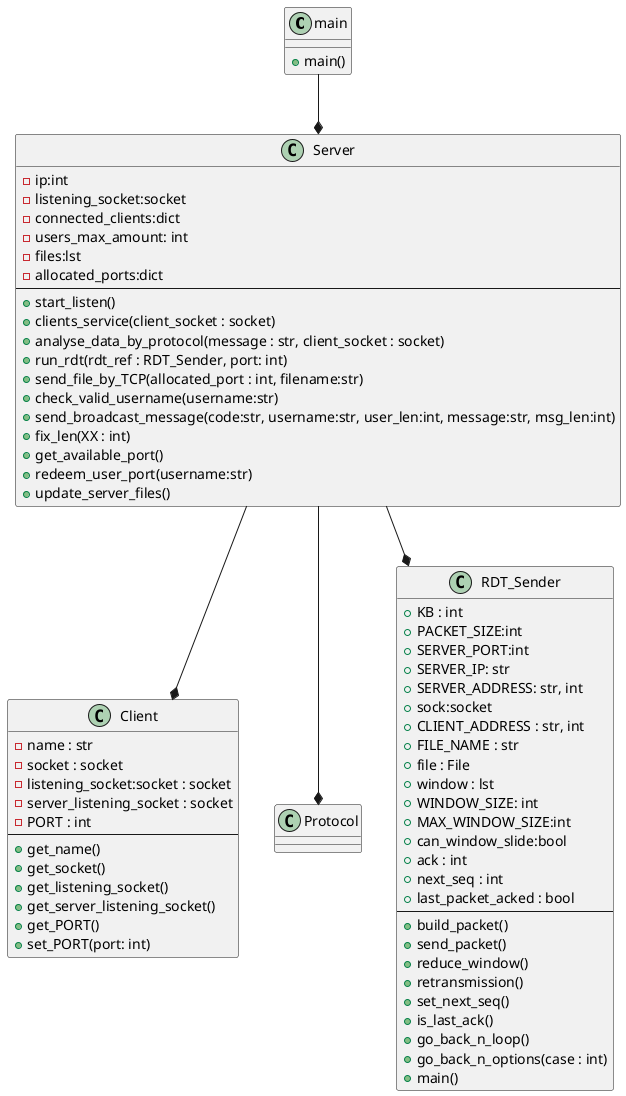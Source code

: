 @startuml
'https://plantuml.com/sequence-diagram

main --*Server
class main{
+main()
}

class Client{
-name : str
-socket : socket
-listening_socket:socket : socket
-server_listening_socket : socket
-PORT : int
---
+ get_name()
+ get_socket()
+get_listening_socket()
+get_server_listening_socket()
+get_PORT()
+set_PORT(port: int)
}


class Protocol{}

class RDT_Sender{
+ KB : int
+ PACKET_SIZE:int
+ SERVER_PORT:int
+ SERVER_IP: str
+ SERVER_ADDRESS: str, int
+ sock:socket
+ CLIENT_ADDRESS : str, int
+ FILE_NAME : str
+ file : File
+ window : lst
+ WINDOW_SIZE: int
+ MAX_WINDOW_SIZE:int
+ can_window_slide:bool
+ ack : int
+ next_seq : int
+ last_packet_acked : bool
---
+ build_packet()
+ send_packet()
+ reduce_window()
+ retransmission()
+ set_next_seq()
+ is_last_ack()
+ go_back_n_loop()
+ go_back_n_options(case : int)
+ main()
}

Server --* RDT_Sender
Server --* Client
Server --* Protocol

class Server{
-ip:int
-listening_socket:socket
-connected_clients:dict
-users_max_amount: int
-files:lst
-allocated_ports:dict
---
+start_listen()
+clients_service(client_socket : socket)
+analyse_data_by_protocol(message : str, client_socket : socket)
+run_rdt(rdt_ref : RDT_Sender, port: int)
+send_file_by_TCP(allocated_port : int, filename:str)
+check_valid_username(username:str)
+send_broadcast_message(code:str, username:str, user_len:int, message:str, msg_len:int)
+fix_len(XX : int)
+get_available_port()
+redeem_user_port(username:str)
+update_server_files()
}

@enduml